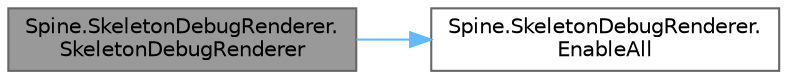 digraph "Spine.SkeletonDebugRenderer.SkeletonDebugRenderer"
{
 // LATEX_PDF_SIZE
  bgcolor="transparent";
  edge [fontname=Helvetica,fontsize=10,labelfontname=Helvetica,labelfontsize=10];
  node [fontname=Helvetica,fontsize=10,shape=box,height=0.2,width=0.4];
  rankdir="LR";
  Node1 [id="Node000001",label="Spine.SkeletonDebugRenderer.\lSkeletonDebugRenderer",height=0.2,width=0.4,color="gray40", fillcolor="grey60", style="filled", fontcolor="black",tooltip=" "];
  Node1 -> Node2 [id="edge1_Node000001_Node000002",color="steelblue1",style="solid",tooltip=" "];
  Node2 [id="Node000002",label="Spine.SkeletonDebugRenderer.\lEnableAll",height=0.2,width=0.4,color="grey40", fillcolor="white", style="filled",URL="$class_spine_1_1_skeleton_debug_renderer.html#a2cb1b2b0f66c6032313187434f60fb08",tooltip=" "];
}
